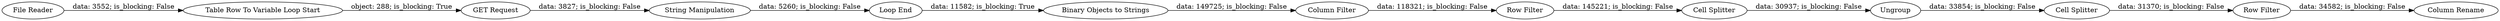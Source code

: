 digraph {
	"-4337199514920505292_19" [label="Cell Splitter"]
	"-4337199514920505292_8" [label="GET Request"]
	"-4337199514920505292_20" [label="Column Filter"]
	"-4337199514920505292_22" [label="Column Rename"]
	"-4337199514920505292_4" [label="Loop End"]
	"-4337199514920505292_21" [label="Row Filter"]
	"-4337199514920505292_9" [label="Binary Objects to Strings"]
	"-4337199514920505292_23" [label="String Manipulation"]
	"-4337199514920505292_15" [label="Table Row To Variable Loop Start"]
	"-4337199514920505292_1" [label="File Reader"]
	"-4337199514920505292_10" [label="Cell Splitter"]
	"-4337199514920505292_18" [label=Ungroup]
	"-4337199514920505292_17" [label="Row Filter"]
	"-4337199514920505292_10" -> "-4337199514920505292_18" [label="data: 30937; is_blocking: False"]
	"-4337199514920505292_17" -> "-4337199514920505292_10" [label="data: 145221; is_blocking: False"]
	"-4337199514920505292_9" -> "-4337199514920505292_20" [label="data: 149725; is_blocking: False"]
	"-4337199514920505292_1" -> "-4337199514920505292_15" [label="data: 3552; is_blocking: False"]
	"-4337199514920505292_18" -> "-4337199514920505292_19" [label="data: 33854; is_blocking: False"]
	"-4337199514920505292_19" -> "-4337199514920505292_21" [label="data: 31370; is_blocking: False"]
	"-4337199514920505292_20" -> "-4337199514920505292_17" [label="data: 118321; is_blocking: False"]
	"-4337199514920505292_8" -> "-4337199514920505292_23" [label="data: 3827; is_blocking: False"]
	"-4337199514920505292_4" -> "-4337199514920505292_9" [label="data: 11582; is_blocking: True"]
	"-4337199514920505292_15" -> "-4337199514920505292_8" [label="object: 288; is_blocking: True"]
	"-4337199514920505292_21" -> "-4337199514920505292_22" [label="data: 34582; is_blocking: False"]
	"-4337199514920505292_23" -> "-4337199514920505292_4" [label="data: 5260; is_blocking: False"]
	rankdir=LR
}
